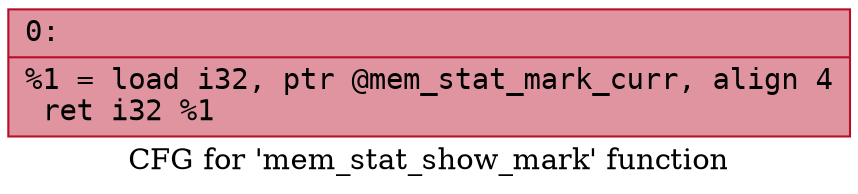 digraph "CFG for 'mem_stat_show_mark' function" {
	label="CFG for 'mem_stat_show_mark' function";

	Node0x600002578140 [shape=record,color="#b70d28ff", style=filled, fillcolor="#b70d2870" fontname="Courier",label="{0:\l|  %1 = load i32, ptr @mem_stat_mark_curr, align 4\l  ret i32 %1\l}"];
}
